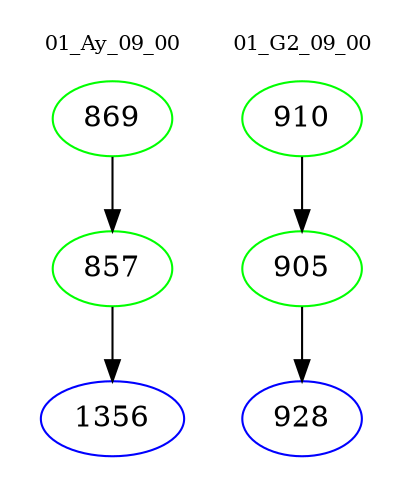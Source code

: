 digraph{
subgraph cluster_0 {
color = white
label = "01_Ay_09_00";
fontsize=10;
T0_869 [label="869", color="green"]
T0_869 -> T0_857 [color="black"]
T0_857 [label="857", color="green"]
T0_857 -> T0_1356 [color="black"]
T0_1356 [label="1356", color="blue"]
}
subgraph cluster_1 {
color = white
label = "01_G2_09_00";
fontsize=10;
T1_910 [label="910", color="green"]
T1_910 -> T1_905 [color="black"]
T1_905 [label="905", color="green"]
T1_905 -> T1_928 [color="black"]
T1_928 [label="928", color="blue"]
}
}
